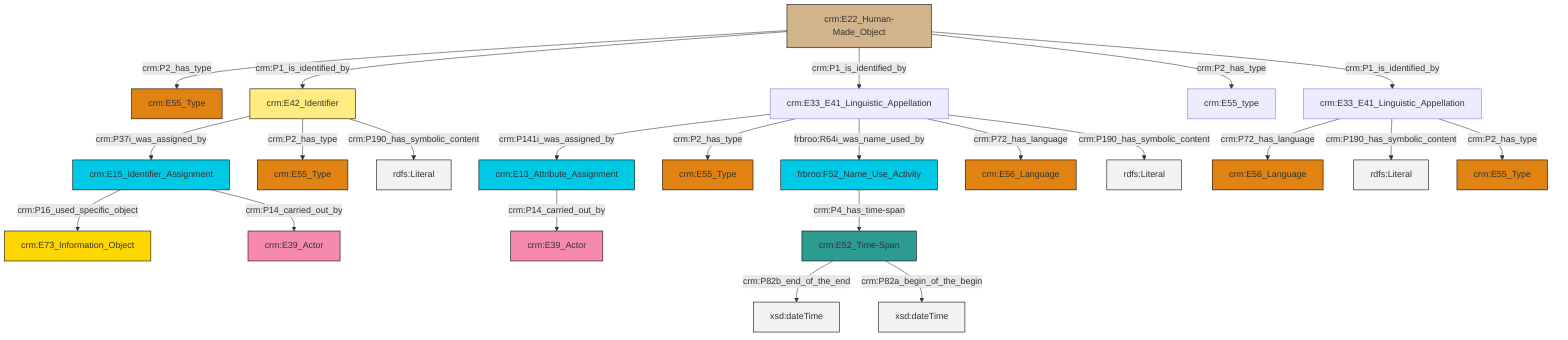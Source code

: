 graph TD
classDef Literal fill:#f2f2f2,stroke:#000000;
classDef CRM_Entity fill:#FFFFFF,stroke:#000000;
classDef Temporal_Entity fill:#00C9E6, stroke:#000000;
classDef Type fill:#E18312, stroke:#000000;
classDef Time-Span fill:#2C9C91, stroke:#000000;
classDef Appellation fill:#FFEB7F, stroke:#000000;
classDef Place fill:#008836, stroke:#000000;
classDef Persistent_Item fill:#B266B2, stroke:#000000;
classDef Conceptual_Object fill:#FFD700, stroke:#000000;
classDef Physical_Thing fill:#D2B48C, stroke:#000000;
classDef Actor fill:#f58aad, stroke:#000000;
classDef PC_Classes fill:#4ce600, stroke:#000000;
classDef Multi fill:#cccccc,stroke:#000000;

0["crm:E33_E41_Linguistic_Appellation"]:::Default -->|crm:P72_has_language| 1["crm:E56_Language"]:::Type
9["crm:E22_Human-Made_Object"]:::Physical_Thing -->|crm:P2_has_type| 10["crm:E55_Type"]:::Type
9["crm:E22_Human-Made_Object"]:::Physical_Thing -->|crm:P1_is_identified_by| 11["crm:E42_Identifier"]:::Appellation
12["crm:E33_E41_Linguistic_Appellation"]:::Default -->|crm:P141i_was_assigned_by| 13["crm:E13_Attribute_Assignment"]:::Temporal_Entity
13["crm:E13_Attribute_Assignment"]:::Temporal_Entity -->|crm:P14_carried_out_by| 15["crm:E39_Actor"]:::Actor
9["crm:E22_Human-Made_Object"]:::Physical_Thing -->|crm:P1_is_identified_by| 12["crm:E33_E41_Linguistic_Appellation"]:::Default
16["crm:E15_Identifier_Assignment"]:::Temporal_Entity -->|crm:P16_used_specific_object| 17["crm:E73_Information_Object"]:::Conceptual_Object
11["crm:E42_Identifier"]:::Appellation -->|crm:P37i_was_assigned_by| 16["crm:E15_Identifier_Assignment"]:::Temporal_Entity
11["crm:E42_Identifier"]:::Appellation -->|crm:P2_has_type| 20["crm:E55_Type"]:::Type
5["frbroo:F52_Name_Use_Activity"]:::Temporal_Entity -->|crm:P4_has_time-span| 3["crm:E52_Time-Span"]:::Time-Span
12["crm:E33_E41_Linguistic_Appellation"]:::Default -->|crm:P2_has_type| 21["crm:E55_Type"]:::Type
9["crm:E22_Human-Made_Object"]:::Physical_Thing -->|crm:P2_has_type| 23["crm:E55_type"]:::Default
0["crm:E33_E41_Linguistic_Appellation"]:::Default -->|crm:P190_has_symbolic_content| 24[rdfs:Literal]:::Literal
3["crm:E52_Time-Span"]:::Time-Span -->|crm:P82b_end_of_the_end| 25[xsd:dateTime]:::Literal
11["crm:E42_Identifier"]:::Appellation -->|crm:P190_has_symbolic_content| 28[rdfs:Literal]:::Literal
12["crm:E33_E41_Linguistic_Appellation"]:::Default -->|frbroo:R64i_was_name_used_by| 5["frbroo:F52_Name_Use_Activity"]:::Temporal_Entity
0["crm:E33_E41_Linguistic_Appellation"]:::Default -->|crm:P2_has_type| 29["crm:E55_Type"]:::Type
12["crm:E33_E41_Linguistic_Appellation"]:::Default -->|crm:P72_has_language| 7["crm:E56_Language"]:::Type
16["crm:E15_Identifier_Assignment"]:::Temporal_Entity -->|crm:P14_carried_out_by| 30["crm:E39_Actor"]:::Actor
3["crm:E52_Time-Span"]:::Time-Span -->|crm:P82a_begin_of_the_begin| 31[xsd:dateTime]:::Literal
12["crm:E33_E41_Linguistic_Appellation"]:::Default -->|crm:P190_has_symbolic_content| 37[rdfs:Literal]:::Literal
9["crm:E22_Human-Made_Object"]:::Physical_Thing -->|crm:P1_is_identified_by| 0["crm:E33_E41_Linguistic_Appellation"]:::Default